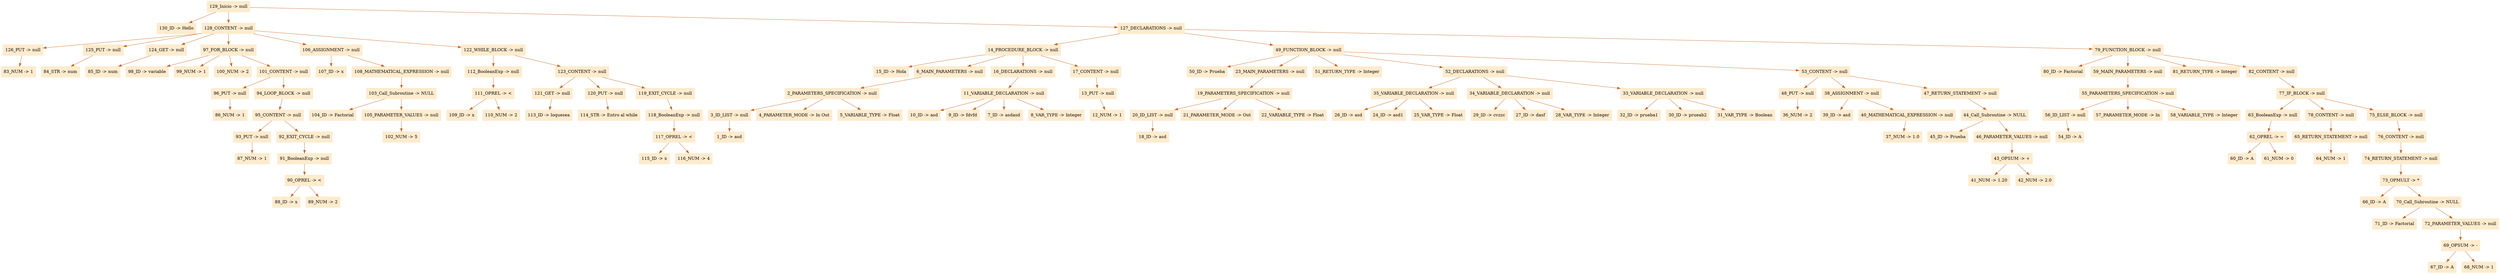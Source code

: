 digraph G {node[shape=box, style=filled, color=blanchedalmond]; edge[color=chocolate3];rankdir=UD 

"129_Inicio -> null"->"130_ID -> Hello"
"129_Inicio -> null"->"128_CONTENT -> null"
"128_CONTENT -> null"->"126_PUT -> null"
"126_PUT -> null"->"83_NUM -> 1"
"128_CONTENT -> null"->"125_PUT -> null"
"125_PUT -> null"->"84_STR -> num"
"128_CONTENT -> null"->"124_GET -> null"
"124_GET -> null"->"85_ID -> num"
"128_CONTENT -> null"->"97_FOR_BLOCK -> null"
"97_FOR_BLOCK -> null"->"98_ID -> variable"
"97_FOR_BLOCK -> null"->"99_NUM -> 1"
"97_FOR_BLOCK -> null"->"100_NUM -> 2"
"97_FOR_BLOCK -> null"->"101_CONTENT -> null"
"101_CONTENT -> null"->"96_PUT -> null"
"96_PUT -> null"->"86_NUM -> 1"
"101_CONTENT -> null"->"94_LOOP_BLOCK -> null"
"94_LOOP_BLOCK -> null"->"95_CONTENT -> null"
"95_CONTENT -> null"->"93_PUT -> null"
"93_PUT -> null"->"87_NUM -> 1"
"95_CONTENT -> null"->"92_EXIT_CYCLE -> null"
"92_EXIT_CYCLE -> null"->"91_BooleanExp -> null"
"91_BooleanExp -> null"->"90_OPREL -> <"
"90_OPREL -> <"->"88_ID -> x"
"90_OPREL -> <"->"89_NUM -> 2"
"128_CONTENT -> null"->"106_ASSIGNMENT -> null"
"106_ASSIGNMENT -> null"->"107_ID -> x"
"106_ASSIGNMENT -> null"->"108_MATHEMATICAL_EXPRESSION -> null"
"108_MATHEMATICAL_EXPRESSION -> null"->"103_Call_Subroutine -> NULL"
"103_Call_Subroutine -> NULL"->"104_ID -> Factorial"
"103_Call_Subroutine -> NULL"->"105_PARAMETER_VALUES -> null"
"105_PARAMETER_VALUES -> null"->"102_NUM -> 5"
"128_CONTENT -> null"->"122_WHILE_BLOCK -> null"
"122_WHILE_BLOCK -> null"->"112_BooleanExp -> null"
"112_BooleanExp -> null"->"111_OPREL -> <"
"111_OPREL -> <"->"109_ID -> x"
"111_OPREL -> <"->"110_NUM -> 2"
"122_WHILE_BLOCK -> null"->"123_CONTENT -> null"
"123_CONTENT -> null"->"121_GET -> null"
"121_GET -> null"->"113_ID -> loquesea"
"123_CONTENT -> null"->"120_PUT -> null"
"120_PUT -> null"->"114_STR -> Entro al while"
"123_CONTENT -> null"->"119_EXIT_CYCLE -> null"
"119_EXIT_CYCLE -> null"->"118_BooleanExp -> null"
"118_BooleanExp -> null"->"117_OPREL -> <"
"117_OPREL -> <"->"115_ID -> x"
"117_OPREL -> <"->"116_NUM -> 4"
"129_Inicio -> null"->"127_DECLARATIONS -> null"
"127_DECLARATIONS -> null"->"14_PROCEDURE_BLOCK -> null"
"14_PROCEDURE_BLOCK -> null"->"15_ID -> Hola"
"14_PROCEDURE_BLOCK -> null"->"6_MAIN_PARAMETERS -> null"
"6_MAIN_PARAMETERS -> null"->"2_PARAMETERS_SPECIFICATION -> null"
"2_PARAMETERS_SPECIFICATION -> null"->"3_ID_LIST -> null"
"3_ID_LIST -> null"->"1_ID -> asd"
"2_PARAMETERS_SPECIFICATION -> null"->"4_PARAMETER_MODE -> In Out"
"2_PARAMETERS_SPECIFICATION -> null"->"5_VARIABLE_TYPE -> Float"
"14_PROCEDURE_BLOCK -> null"->"16_DECLARATIONS -> null"
"16_DECLARATIONS -> null"->"11_VARIABLE_DECLARATION -> null"
"11_VARIABLE_DECLARATION -> null"->"10_ID -> asd"
"11_VARIABLE_DECLARATION -> null"->"9_ID -> fdvfd"
"11_VARIABLE_DECLARATION -> null"->"7_ID -> asdasd"
"11_VARIABLE_DECLARATION -> null"->"8_VAR_TYPE -> Integer"
"14_PROCEDURE_BLOCK -> null"->"17_CONTENT -> null"
"17_CONTENT -> null"->"13_PUT -> null"
"13_PUT -> null"->"12_NUM -> 1"
"127_DECLARATIONS -> null"->"49_FUNCTION_BLOCK -> null"
"49_FUNCTION_BLOCK -> null"->"50_ID -> Prueba"
"49_FUNCTION_BLOCK -> null"->"23_MAIN_PARAMETERS -> null"
"23_MAIN_PARAMETERS -> null"->"19_PARAMETERS_SPECIFICATION -> null"
"19_PARAMETERS_SPECIFICATION -> null"->"20_ID_LIST -> null"
"20_ID_LIST -> null"->"18_ID -> asd"
"19_PARAMETERS_SPECIFICATION -> null"->"21_PARAMETER_MODE -> Out"
"19_PARAMETERS_SPECIFICATION -> null"->"22_VARIABLE_TYPE -> Float"
"49_FUNCTION_BLOCK -> null"->"51_RETURN_TYPE -> Integer"
"49_FUNCTION_BLOCK -> null"->"52_DECLARATIONS -> null"
"52_DECLARATIONS -> null"->"35_VARIABLE_DECLARATION -> null"
"35_VARIABLE_DECLARATION -> null"->"26_ID -> asd"
"35_VARIABLE_DECLARATION -> null"->"24_ID -> asd1"
"35_VARIABLE_DECLARATION -> null"->"25_VAR_TYPE -> Float"
"52_DECLARATIONS -> null"->"34_VARIABLE_DECLARATION -> null"
"34_VARIABLE_DECLARATION -> null"->"29_ID -> cvzzc"
"34_VARIABLE_DECLARATION -> null"->"27_ID -> dasf"
"34_VARIABLE_DECLARATION -> null"->"28_VAR_TYPE -> Integer"
"52_DECLARATIONS -> null"->"33_VARIABLE_DECLARATION -> null"
"33_VARIABLE_DECLARATION -> null"->"32_ID -> prueba1"
"33_VARIABLE_DECLARATION -> null"->"30_ID -> prueab2"
"33_VARIABLE_DECLARATION -> null"->"31_VAR_TYPE -> Boolean"
"49_FUNCTION_BLOCK -> null"->"53_CONTENT -> null"
"53_CONTENT -> null"->"48_PUT -> null"
"48_PUT -> null"->"36_NUM -> 2"
"53_CONTENT -> null"->"38_ASSIGNMENT -> null"
"38_ASSIGNMENT -> null"->"39_ID -> asd"
"38_ASSIGNMENT -> null"->"40_MATHEMATICAL_EXPRESSION -> null"
"40_MATHEMATICAL_EXPRESSION -> null"->"37_NUM -> 1.0"
"53_CONTENT -> null"->"47_RETURN_STATEMENT -> null"
"47_RETURN_STATEMENT -> null"->"44_Call_Subroutine -> NULL"
"44_Call_Subroutine -> NULL"->"45_ID -> Prueba"
"44_Call_Subroutine -> NULL"->"46_PARAMETER_VALUES -> null"
"46_PARAMETER_VALUES -> null"->"43_OPSUM -> +"
"43_OPSUM -> +"->"41_NUM -> 1.20"
"43_OPSUM -> +"->"42_NUM -> 2.0"
"127_DECLARATIONS -> null"->"79_FUNCTION_BLOCK -> null"
"79_FUNCTION_BLOCK -> null"->"80_ID -> Factorial"
"79_FUNCTION_BLOCK -> null"->"59_MAIN_PARAMETERS -> null"
"59_MAIN_PARAMETERS -> null"->"55_PARAMETERS_SPECIFICATION -> null"
"55_PARAMETERS_SPECIFICATION -> null"->"56_ID_LIST -> null"
"56_ID_LIST -> null"->"54_ID -> A"
"55_PARAMETERS_SPECIFICATION -> null"->"57_PARAMETER_MODE -> In"
"55_PARAMETERS_SPECIFICATION -> null"->"58_VARIABLE_TYPE -> Integer"
"79_FUNCTION_BLOCK -> null"->"81_RETURN_TYPE -> Integer"
"79_FUNCTION_BLOCK -> null"->"82_CONTENT -> null"
"82_CONTENT -> null"->"77_IF_BLOCK -> null"
"77_IF_BLOCK -> null"->"63_BooleanExp -> null"
"63_BooleanExp -> null"->"62_OPREL -> ="
"62_OPREL -> ="->"60_ID -> A"
"62_OPREL -> ="->"61_NUM -> 0"
"77_IF_BLOCK -> null"->"78_CONTENT -> null"
"78_CONTENT -> null"->"65_RETURN_STATEMENT -> null"
"65_RETURN_STATEMENT -> null"->"64_NUM -> 1"
"77_IF_BLOCK -> null"->"75_ELSE_BLOCK -> null"
"75_ELSE_BLOCK -> null"->"76_CONTENT -> null"
"76_CONTENT -> null"->"74_RETURN_STATEMENT -> null"
"74_RETURN_STATEMENT -> null"->"73_OPMULT -> *"
"73_OPMULT -> *"->"66_ID -> A"
"73_OPMULT -> *"->"70_Call_Subroutine -> NULL"
"70_Call_Subroutine -> NULL"->"71_ID -> Factorial"
"70_Call_Subroutine -> NULL"->"72_PARAMETER_VALUES -> null"
"72_PARAMETER_VALUES -> null"->"69_OPSUM -> -"
"69_OPSUM -> -"->"67_ID -> A"
"69_OPSUM -> -"->"68_NUM -> 1"


}
